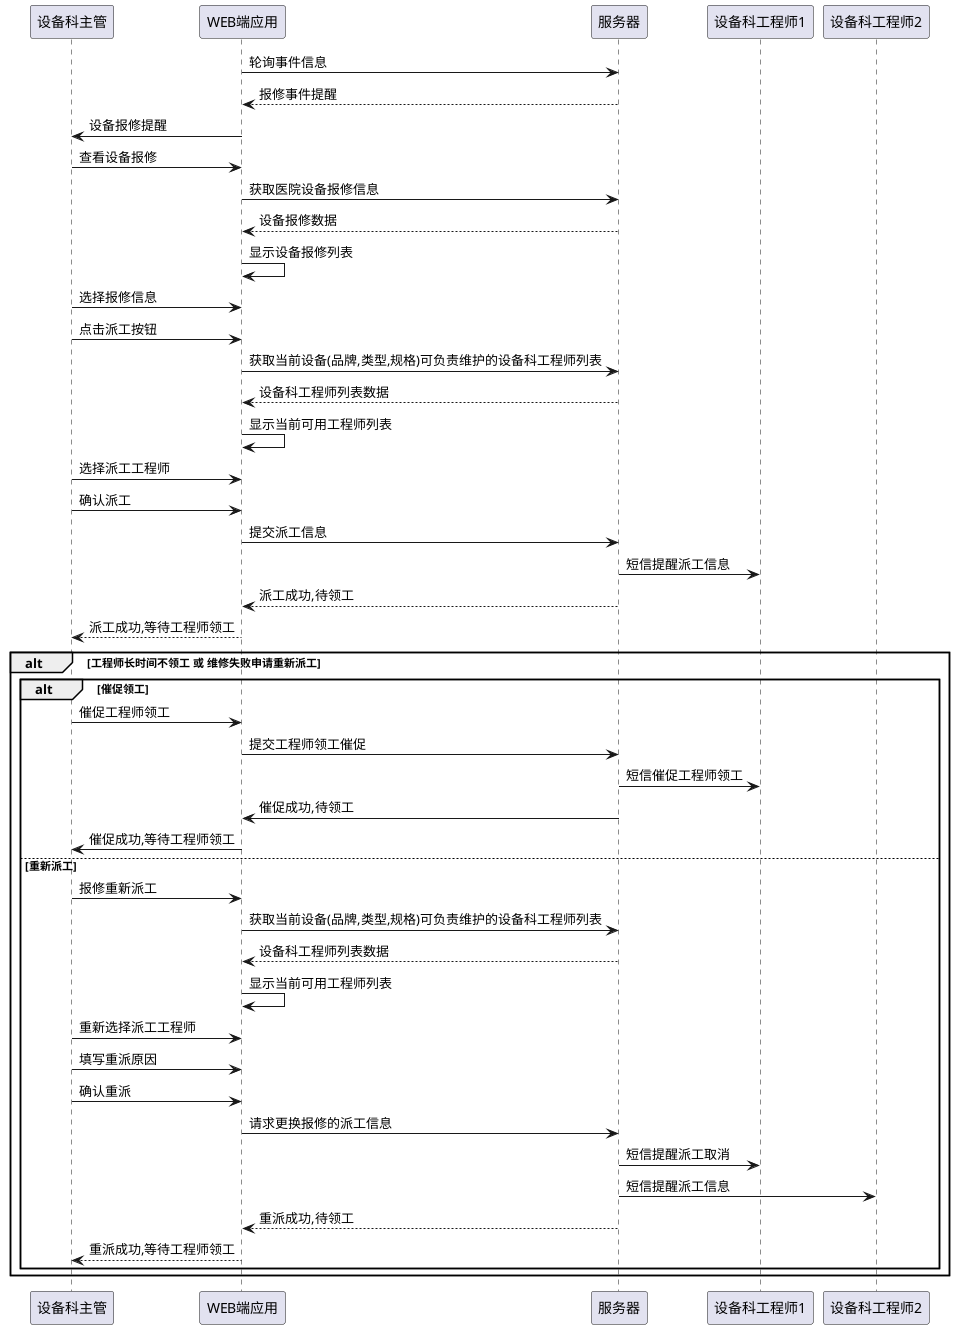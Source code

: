 @startuml
participant 设备科主管 as zg
participant WEB端应用 as web
participant 服务器 as ser
participant 设备科工程师1 as gcs
participant 设备科工程师2 as gcso

web -> ser: 轮询事件信息
ser --> web: 报修事件提醒
zg <- web: 设备报修提醒
zg -> web: 查看设备报修
web -> ser: 获取医院设备报修信息
web <-- ser: 设备报修数据
web -> web: 显示设备报修列表
zg -> web: 选择报修信息
zg -> web: 点击派工按钮
web -> ser: 获取当前设备(品牌,类型,规格)可负责维护的设备科工程师列表
web <-- ser: 设备科工程师列表数据
web -> web: 显示当前可用工程师列表
zg -> web: 选择派工工程师
zg -> web: 确认派工
web -> ser: 提交派工信息
ser -> gcs: 短信提醒派工信息
ser --> web: 派工成功,待领工
web --> zg: 派工成功,等待工程师领工
alt 工程师长时间不领工 或 维修失败申请重新派工
    alt 催促领工
        zg -> web: 催促工程师领工
        web -> ser: 提交工程师领工催促
        ser -> gcs: 短信催促工程师领工
        ser -> web: 催促成功,待领工
        web -> zg: 催促成功,等待工程师领工
    else 重新派工
        zg -> web: 报修重新派工
        web -> ser: 获取当前设备(品牌,类型,规格)可负责维护的设备科工程师列表
        web <-- ser: 设备科工程师列表数据
        web -> web: 显示当前可用工程师列表
        zg -> web: 重新选择派工工程师
        zg -> web: 填写重派原因
        zg -> web: 确认重派
        web -> ser: 请求更换报修的派工信息
        ser -> gcs: 短信提醒派工取消
        ser -> gcso: 短信提醒派工信息
        ser --> web: 重派成功,待领工
        web --> zg: 重派成功,等待工程师领工
    end
end
@enduml
